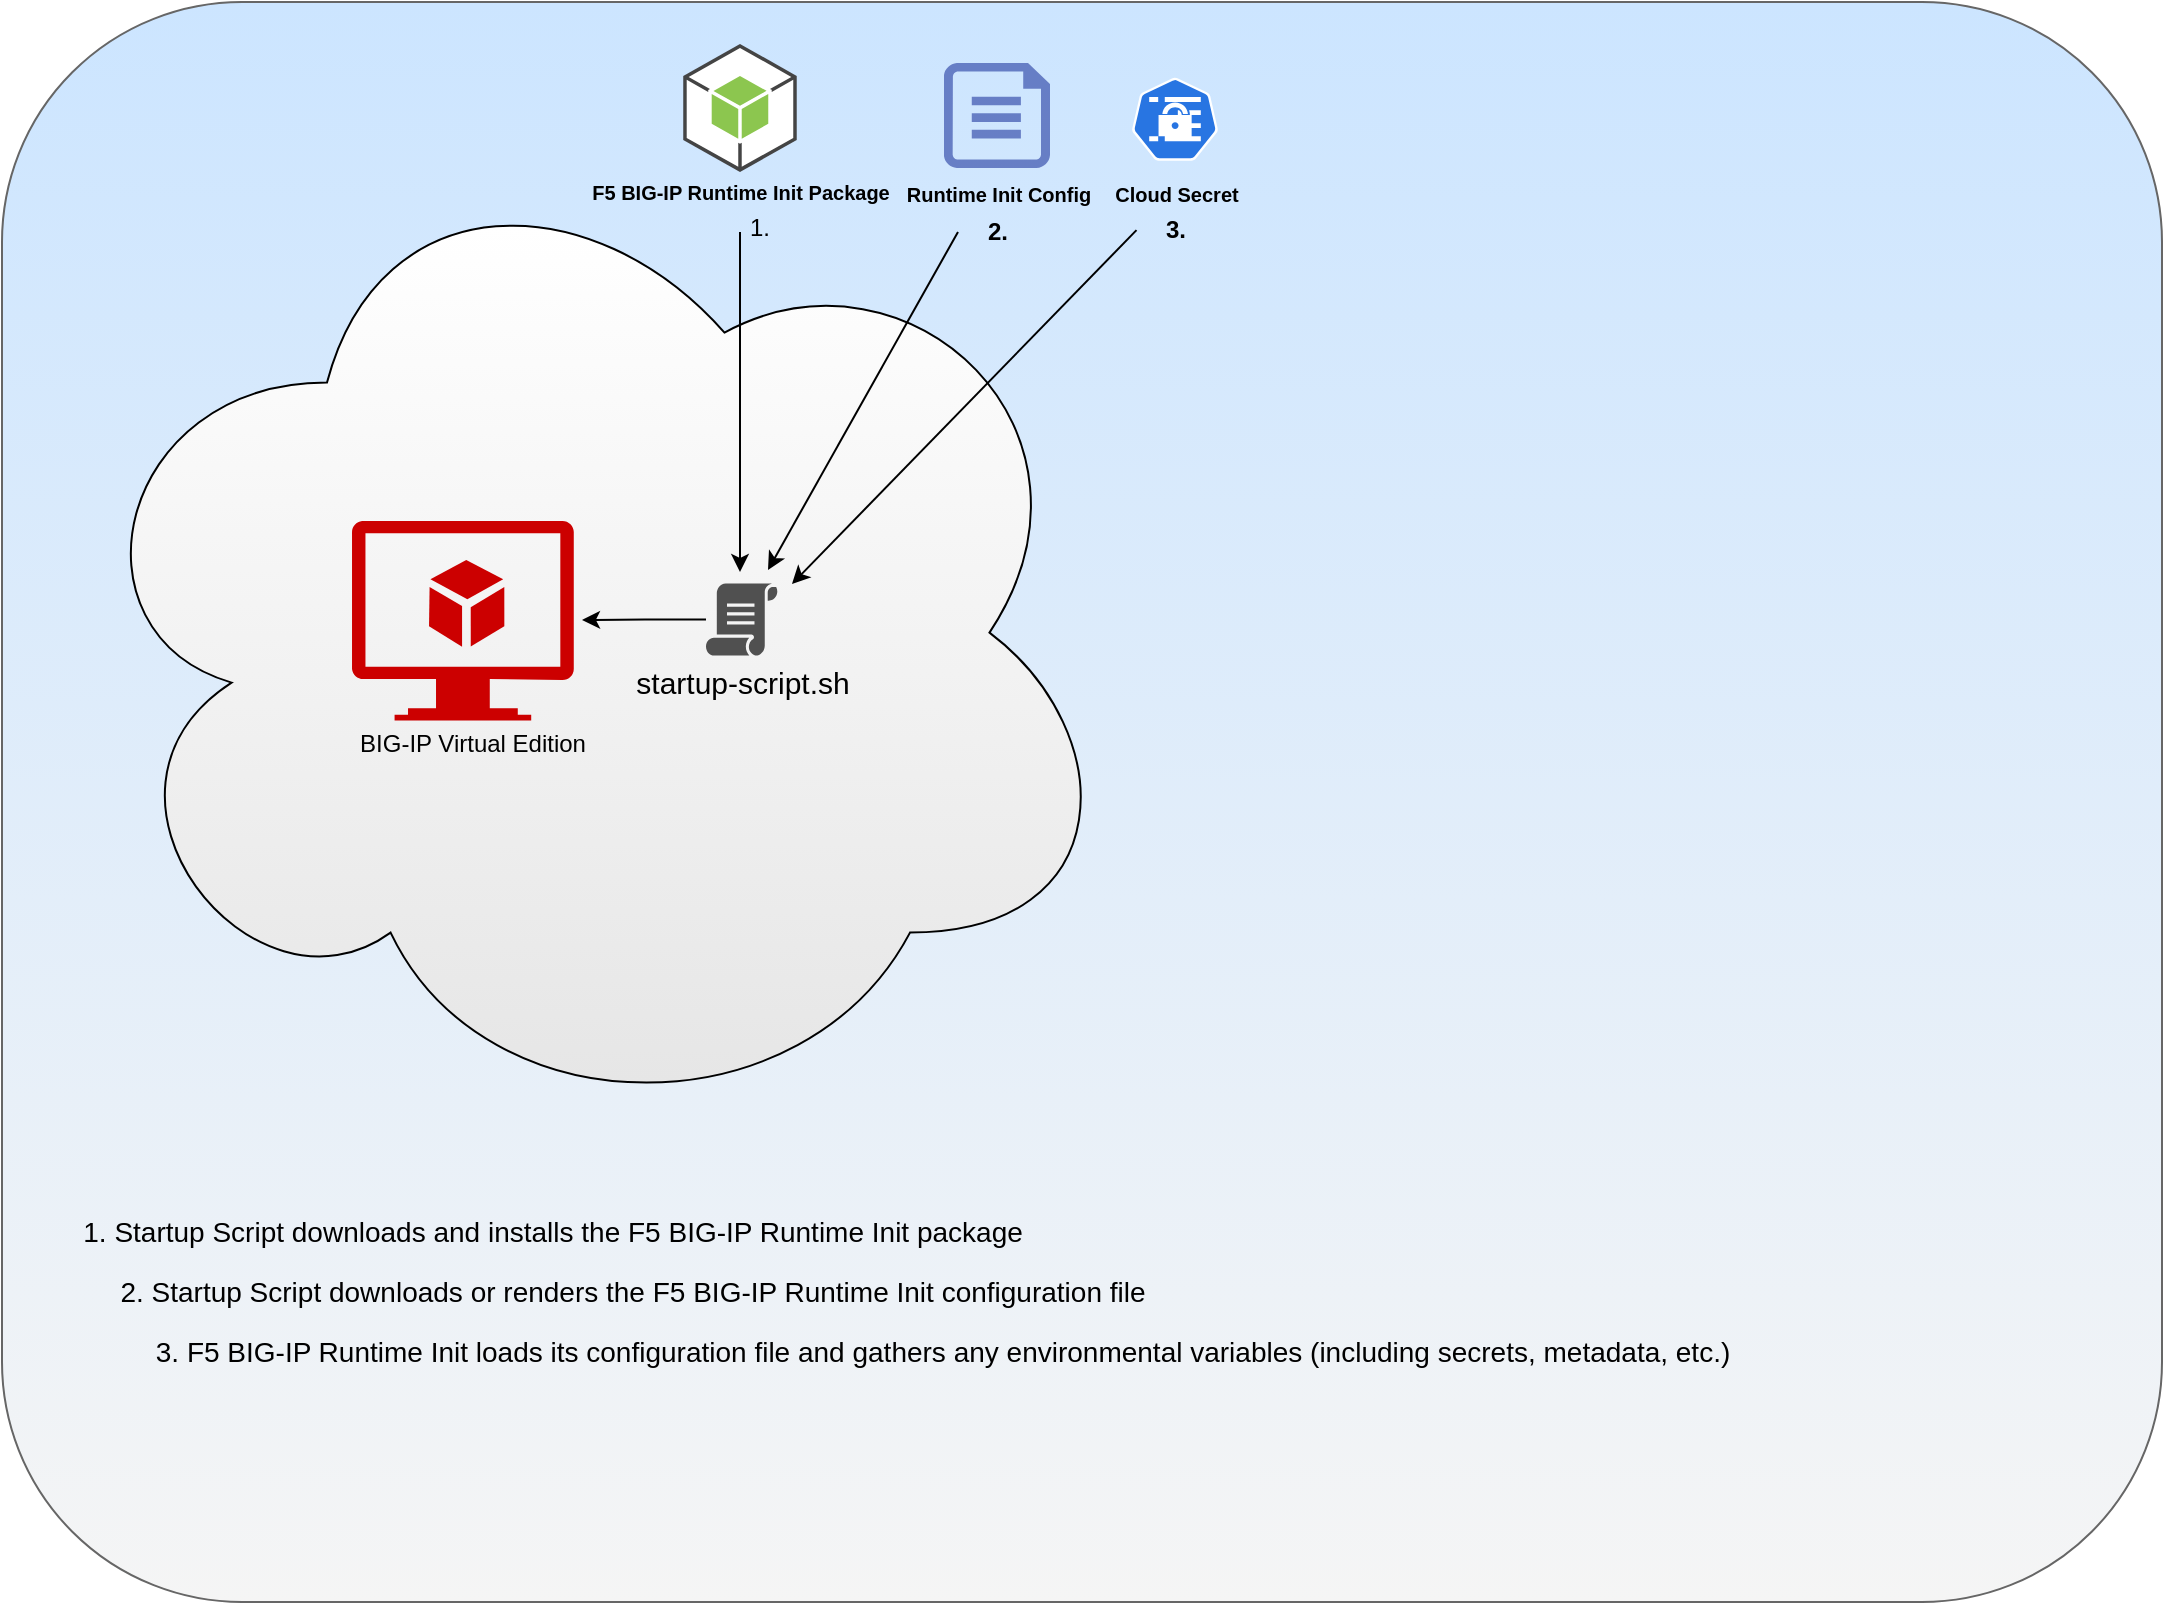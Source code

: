 <mxfile version="15.2.7" type="device"><diagram id="TBPLF4pw3LD6xtb_C-L-" name="Page-1"><mxGraphModel dx="1106" dy="900" grid="1" gridSize="10" guides="1" tooltips="1" connect="1" arrows="1" fold="1" page="1" pageScale="1" pageWidth="1100" pageHeight="850" background="none" math="0" shadow="0"><root><mxCell id="0"/><mxCell id="1" parent="0"/><mxCell id="_M0DYiIFaHxpAlew8Ik0-135" value="" style="whiteSpace=wrap;html=1;rounded=1;fillColor=#f5f5f5;strokeColor=#666666;fontColor=#333333;gradientColor=#CCE5FF;gradientDirection=north;" parent="1" vertex="1"><mxGeometry x="10" y="25" width="1080" height="800" as="geometry"/></mxCell><mxCell id="_M0DYiIFaHxpAlew8Ik0-21" value="" style="ellipse;shape=cloud;whiteSpace=wrap;html=1;gradientColor=#E6E6E6;gradientDirection=south;" parent="1" vertex="1"><mxGeometry x="40" y="90.3" width="530" height="500" as="geometry"/></mxCell><mxCell id="_M0DYiIFaHxpAlew8Ik0-149" value="" style="group" parent="1" vertex="1" connectable="0"><mxGeometry x="345" y="305.8" width="95" height="69" as="geometry"/></mxCell><mxCell id="_M0DYiIFaHxpAlew8Ik0-150" value="" style="pointerEvents=1;shadow=0;dashed=0;html=1;strokeColor=none;fillColor=#505050;labelPosition=center;verticalLabelPosition=bottom;verticalAlign=top;outlineConnect=0;align=center;shape=mxgraph.office.concepts.script;" parent="_M0DYiIFaHxpAlew8Ik0-149" vertex="1"><mxGeometry x="17" y="10" width="36" height="36" as="geometry"/></mxCell><mxCell id="_M0DYiIFaHxpAlew8Ik0-151" value="&lt;font style=&quot;font-size: 15px;&quot;&gt;startup-script.sh&lt;/font&gt;" style="text;html=1;resizable=0;autosize=1;align=center;verticalAlign=middle;points=[];fillColor=none;strokeColor=none;rounded=0;opacity=50;fontSize=15;" parent="_M0DYiIFaHxpAlew8Ik0-149" vertex="1"><mxGeometry x="-25" y="49" width="120" height="20" as="geometry"/></mxCell><mxCell id="_M0DYiIFaHxpAlew8Ik0-180" value="" style="group" parent="1" vertex="1" connectable="0"><mxGeometry x="563" y="62.1" width="68.5" height="87.9" as="geometry"/></mxCell><mxCell id="_M0DYiIFaHxpAlew8Ik0-181" value="" style="group" parent="_M0DYiIFaHxpAlew8Ik0-180" vertex="1" connectable="0"><mxGeometry width="68.5" height="87.9" as="geometry"/></mxCell><mxCell id="_M0DYiIFaHxpAlew8Ik0-182" value="" style="html=1;dashed=0;whitespace=wrap;fillColor=#2875E2;strokeColor=#ffffff;points=[[0.005,0.63,0],[0.1,0.2,0],[0.9,0.2,0],[0.5,0,0],[0.995,0.63,0],[0.72,0.99,0],[0.5,1,0],[0.28,0.99,0]];shape=mxgraph.kubernetes.icon;prIcon=secret" parent="_M0DYiIFaHxpAlew8Ik0-181" vertex="1"><mxGeometry x="12" y="-2" width="43" height="46.921" as="geometry"/></mxCell><mxCell id="_M0DYiIFaHxpAlew8Ik0-183" value="&lt;font style=&quot;font-size: 10px&quot;&gt;&lt;b&gt;Cloud Secret&lt;/b&gt;&lt;/font&gt;" style="text;html=1;align=center;verticalAlign=middle;resizable=0;points=[];autosize=1;" parent="_M0DYiIFaHxpAlew8Ik0-181" vertex="1"><mxGeometry x="-6.5" y="49.224" width="80" height="20" as="geometry"/></mxCell><mxCell id="_V-zYsU4wTojpEIrELfj-71" value="&lt;b&gt;3.&lt;/b&gt;" style="text;html=1;strokeColor=none;fillColor=none;align=center;verticalAlign=middle;whiteSpace=wrap;rounded=0;" parent="_M0DYiIFaHxpAlew8Ik0-181" vertex="1"><mxGeometry x="14.25" y="66.713" width="40" height="20.49" as="geometry"/></mxCell><mxCell id="_M0DYiIFaHxpAlew8Ik0-54" value="" style="group" parent="1" vertex="1" connectable="0"><mxGeometry x="185" y="284.44" width="139.998" height="121.63" as="geometry"/></mxCell><mxCell id="_M0DYiIFaHxpAlew8Ik0-22" value="" style="aspect=fixed;pointerEvents=1;shadow=0;dashed=0;html=1;strokeColor=none;labelPosition=center;verticalLabelPosition=bottom;verticalAlign=top;align=center;fillColor=#CC0000;shape=mxgraph.azure.virtual_machine_feature" parent="_M0DYiIFaHxpAlew8Ik0-54" vertex="1"><mxGeometry width="110.884" height="99.792" as="geometry"/></mxCell><mxCell id="_M0DYiIFaHxpAlew8Ik0-53" value="BIG-IP Virtual Edition" style="text;html=1;align=center;verticalAlign=middle;resizable=0;points=[];autosize=1;" parent="_M0DYiIFaHxpAlew8Ik0-54" vertex="1"><mxGeometry x="-5.002" y="101.627" width="130" height="20" as="geometry"/></mxCell><mxCell id="_M0DYiIFaHxpAlew8Ik0-242" value="&lt;font style=&quot;font-size: 14px&quot;&gt;1. Startup Script downloads and installs the F5 BIG-IP Runtime Init package&lt;/font&gt;" style="text;html=1;resizable=0;autosize=1;align=center;verticalAlign=middle;points=[];fillColor=none;strokeColor=none;rounded=0;" parent="1" vertex="1"><mxGeometry x="40" y="630" width="490" height="20" as="geometry"/></mxCell><mxCell id="_M0DYiIFaHxpAlew8Ik0-243" value="&lt;font style=&quot;font-size: 14px&quot;&gt;3. F5 BIG-IP Runtime Init loads its configuration file and gathers any environmental variables (including secrets, metadata, etc.)&lt;/font&gt;" style="text;html=1;resizable=0;autosize=1;align=center;verticalAlign=middle;points=[];fillColor=none;strokeColor=none;rounded=0;" parent="1" vertex="1"><mxGeometry x="80" y="690" width="800" height="20" as="geometry"/></mxCell><mxCell id="_V-zYsU4wTojpEIrELfj-18" value="" style="edgeStyle=orthogonalEdgeStyle;rounded=0;orthogonalLoop=1;jettySize=auto;html=1;" parent="1" source="_M0DYiIFaHxpAlew8Ik0-150" edge="1"><mxGeometry relative="1" as="geometry"><mxPoint x="300" y="334" as="targetPoint"/></mxGeometry></mxCell><mxCell id="_V-zYsU4wTojpEIrELfj-29" value="" style="group" parent="1" vertex="1" connectable="0"><mxGeometry x="448" y="55.5" width="115" height="105" as="geometry"/></mxCell><mxCell id="_V-zYsU4wTojpEIrELfj-30" value="" style="group" parent="_V-zYsU4wTojpEIrELfj-29" vertex="1" connectable="0"><mxGeometry width="115" height="105.0" as="geometry"/></mxCell><mxCell id="_V-zYsU4wTojpEIrELfj-31" value="" style="pointerEvents=1;shadow=0;dashed=0;html=1;strokeColor=none;labelPosition=center;verticalLabelPosition=bottom;verticalAlign=top;align=center;fillColor=#00188D;shape=mxgraph.azure.file;rounded=1;opacity=50;" parent="_V-zYsU4wTojpEIrELfj-30" vertex="1"><mxGeometry x="33" width="53" height="52.55" as="geometry"/></mxCell><mxCell id="_V-zYsU4wTojpEIrELfj-70" value="&lt;b&gt;2.&lt;/b&gt;" style="text;html=1;strokeColor=none;fillColor=none;align=center;verticalAlign=middle;whiteSpace=wrap;rounded=0;" parent="_V-zYsU4wTojpEIrELfj-30" vertex="1"><mxGeometry x="40" y="73.266" width="40" height="22.362" as="geometry"/></mxCell><mxCell id="_V-zYsU4wTojpEIrELfj-28" value="&lt;font style=&quot;font-size: 10px&quot;&gt;&lt;b&gt;Runtime Init Config&lt;/b&gt;&lt;/font&gt;" style="text;html=1;align=center;verticalAlign=middle;resizable=0;points=[];autosize=1;spacing=0;" parent="_V-zYsU4wTojpEIrELfj-30" vertex="1"><mxGeometry x="4.5" y="55.905" width="110" height="20" as="geometry"/></mxCell><mxCell id="_V-zYsU4wTojpEIrELfj-33" value="" style="group" parent="1" vertex="1" connectable="0"><mxGeometry x="319" y="60" width="140" height="90" as="geometry"/></mxCell><mxCell id="_V-zYsU4wTojpEIrELfj-34" value="&lt;font style=&quot;font-size: 10px&quot;&gt;&lt;b&gt;F5 BIG-IP Runtime Init Package&lt;/b&gt;&lt;/font&gt;" style="text;html=1;resizable=0;autosize=1;align=center;verticalAlign=middle;points=[];fillColor=none;strokeColor=none;rounded=0;opacity=50;spacing=0;" parent="_V-zYsU4wTojpEIrELfj-33" vertex="1"><mxGeometry x="-20" y="50" width="160" height="20" as="geometry"/></mxCell><mxCell id="_V-zYsU4wTojpEIrELfj-35" value="" style="outlineConnect=0;dashed=0;verticalLabelPosition=bottom;verticalAlign=top;align=center;html=1;shape=mxgraph.aws3.android;fillColor=#8CC64F;gradientColor=none;" parent="_V-zYsU4wTojpEIrELfj-33" vertex="1"><mxGeometry x="31.62" y="-14" width="56.75" height="64" as="geometry"/></mxCell><mxCell id="_V-zYsU4wTojpEIrELfj-66" value="1." style="text;html=1;strokeColor=none;fillColor=none;align=center;verticalAlign=middle;whiteSpace=wrap;rounded=0;" parent="_V-zYsU4wTojpEIrELfj-33" vertex="1"><mxGeometry x="50" y="68" width="40" height="20" as="geometry"/></mxCell><mxCell id="_V-zYsU4wTojpEIrELfj-46" value="" style="endArrow=classic;html=1;" parent="1" edge="1"><mxGeometry width="50" height="50" relative="1" as="geometry"><mxPoint x="379" y="140" as="sourcePoint"/><mxPoint x="379" y="310" as="targetPoint"/></mxGeometry></mxCell><mxCell id="_V-zYsU4wTojpEIrELfj-47" value="" style="endArrow=classic;html=1;exitX=0;exitY=0.5;exitDx=0;exitDy=0;" parent="1" source="_V-zYsU4wTojpEIrELfj-70" edge="1"><mxGeometry width="50" height="50" relative="1" as="geometry"><mxPoint x="488" y="149" as="sourcePoint"/><mxPoint x="393" y="309" as="targetPoint"/></mxGeometry></mxCell><mxCell id="_V-zYsU4wTojpEIrELfj-64" value="" style="endArrow=classic;html=1;exitX=0;exitY=0.5;exitDx=0;exitDy=0;" parent="1" source="_V-zYsU4wTojpEIrELfj-71" edge="1"><mxGeometry width="50" height="50" relative="1" as="geometry"><mxPoint x="570" y="139" as="sourcePoint"/><mxPoint x="405" y="316" as="targetPoint"/></mxGeometry></mxCell><mxCell id="_V-zYsU4wTojpEIrELfj-74" value="&lt;font style=&quot;font-size: 14px&quot;&gt;2. Startup Script downloads or renders the F5 BIG-IP Runtime Init configuration file&lt;/font&gt;" style="text;html=1;resizable=0;autosize=1;align=center;verticalAlign=middle;points=[];fillColor=none;strokeColor=none;rounded=0;" parent="1" vertex="1"><mxGeometry x="60" y="660" width="530" height="20" as="geometry"/></mxCell></root></mxGraphModel></diagram></mxfile>